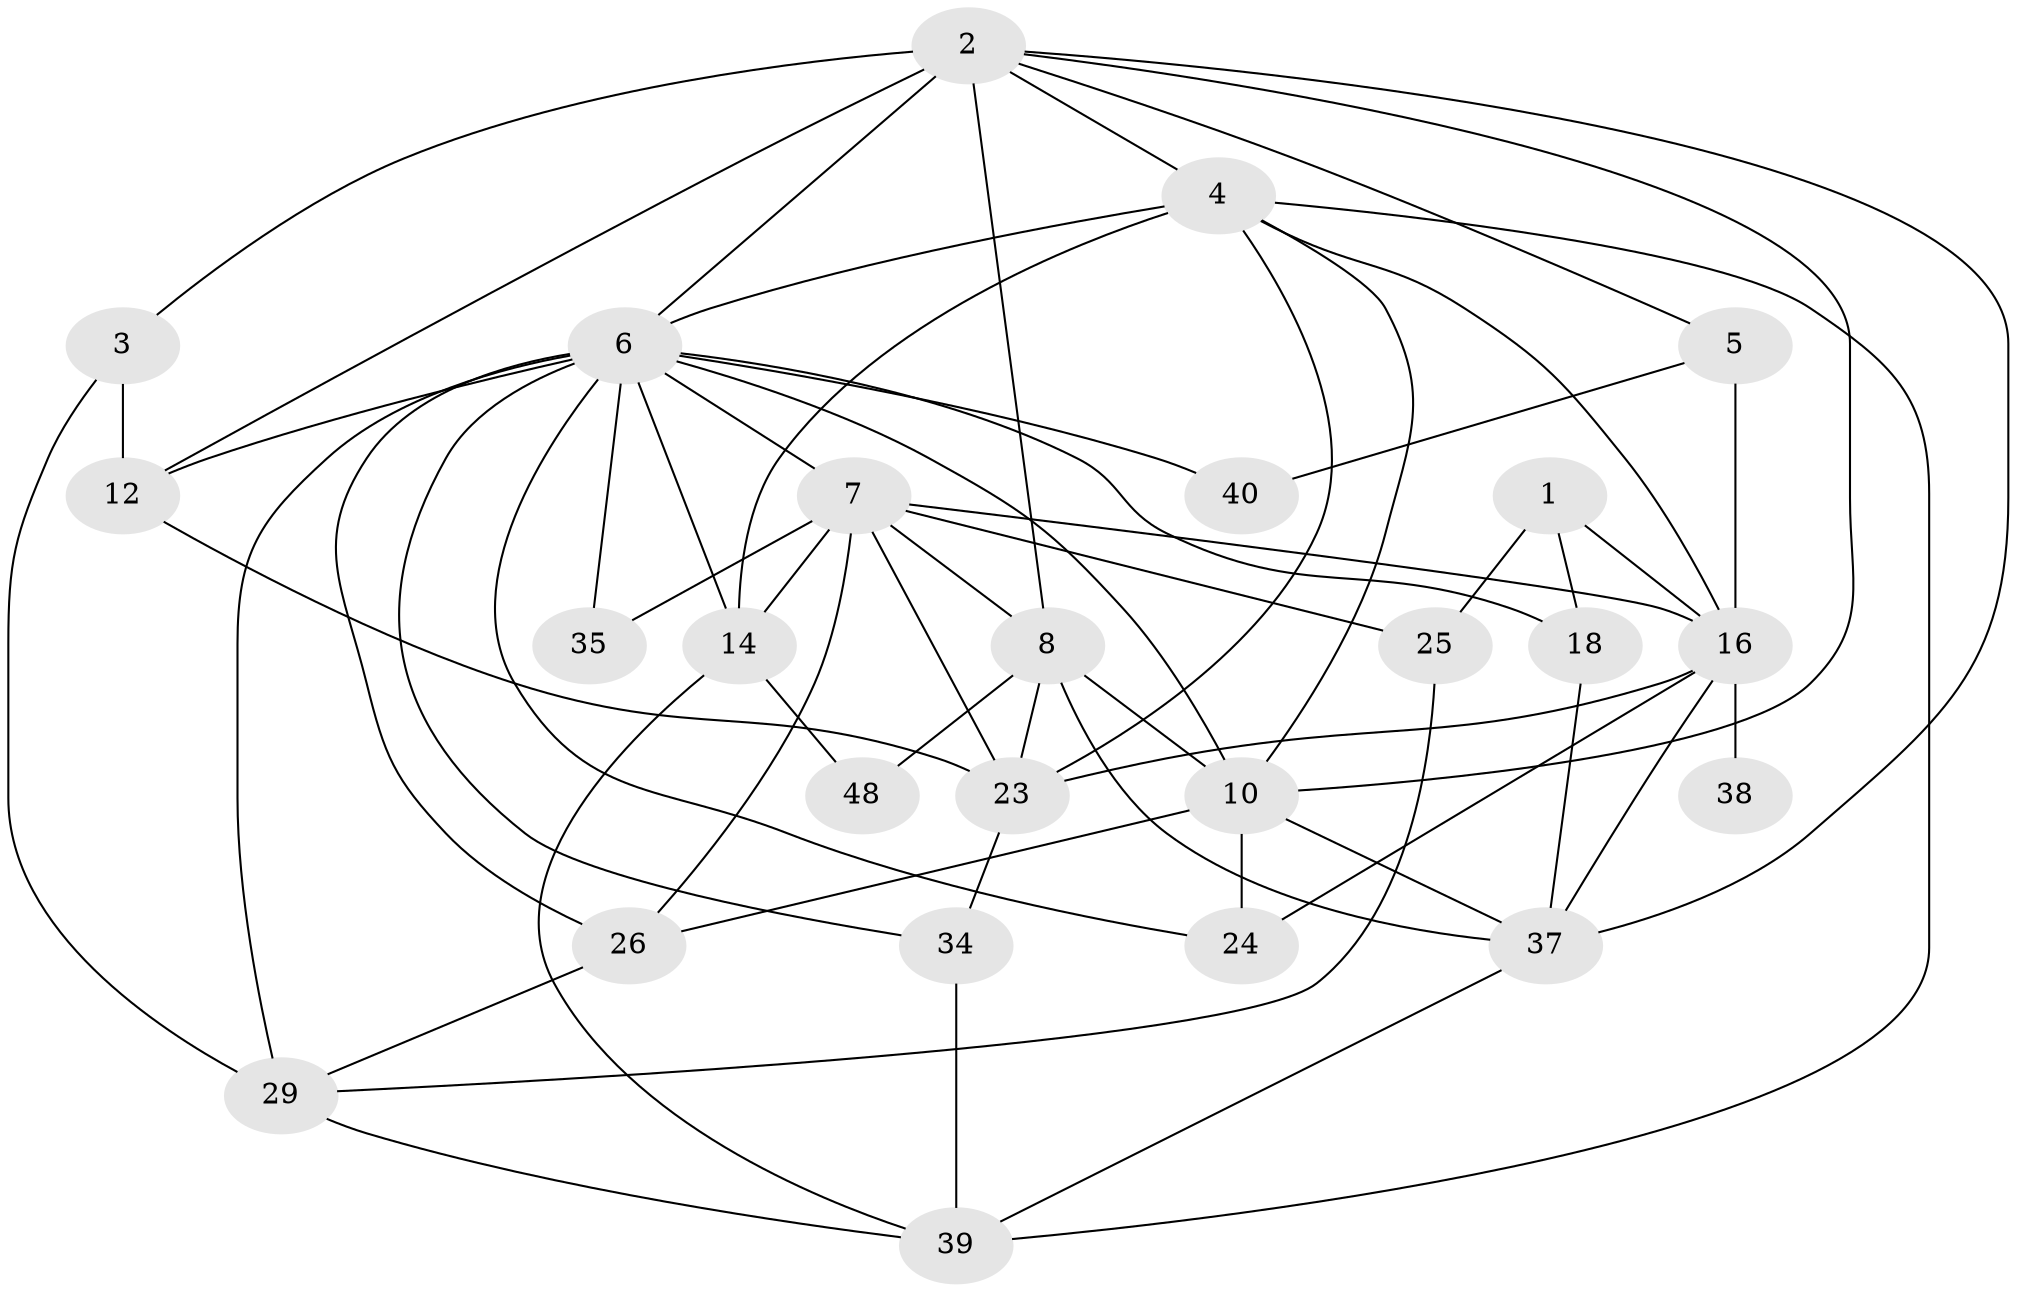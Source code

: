 // original degree distribution, {4: 0.3, 5: 0.18, 3: 0.3, 6: 0.06, 2: 0.1, 7: 0.04, 8: 0.02}
// Generated by graph-tools (version 1.1) at 2025/18/03/04/25 18:18:55]
// undirected, 25 vertices, 60 edges
graph export_dot {
graph [start="1"]
  node [color=gray90,style=filled];
  1;
  2 [super="+22"];
  3;
  4 [super="+47+46"];
  5;
  6 [super="+9+31+17"];
  7 [super="+15+20"];
  8 [super="+11+28+36"];
  10 [super="+13"];
  12;
  14 [super="+49"];
  16 [super="+50+27+19"];
  18;
  23;
  24;
  25;
  26;
  29;
  34;
  35;
  37 [super="+41"];
  38;
  39;
  40;
  48;
  1 -- 18;
  1 -- 25;
  1 -- 16 [weight=2];
  2 -- 5;
  2 -- 8 [weight=2];
  2 -- 4;
  2 -- 3;
  2 -- 37;
  2 -- 6 [weight=2];
  2 -- 10;
  2 -- 12;
  3 -- 29;
  3 -- 12;
  4 -- 39;
  4 -- 23;
  4 -- 14 [weight=2];
  4 -- 10;
  4 -- 16;
  4 -- 6;
  5 -- 40;
  5 -- 16;
  6 -- 40 [weight=2];
  6 -- 26;
  6 -- 14;
  6 -- 7;
  6 -- 24;
  6 -- 10;
  6 -- 34;
  6 -- 35;
  6 -- 12;
  6 -- 18;
  6 -- 29;
  7 -- 25;
  7 -- 35;
  7 -- 23;
  7 -- 8 [weight=2];
  7 -- 14;
  7 -- 26;
  7 -- 16;
  8 -- 37 [weight=2];
  8 -- 48;
  8 -- 10;
  8 -- 23;
  10 -- 24;
  10 -- 26;
  10 -- 37;
  12 -- 23;
  14 -- 39;
  14 -- 48;
  16 -- 23;
  16 -- 38 [weight=2];
  16 -- 24;
  16 -- 37;
  18 -- 37;
  23 -- 34;
  25 -- 29;
  26 -- 29;
  29 -- 39;
  34 -- 39;
  37 -- 39;
}
